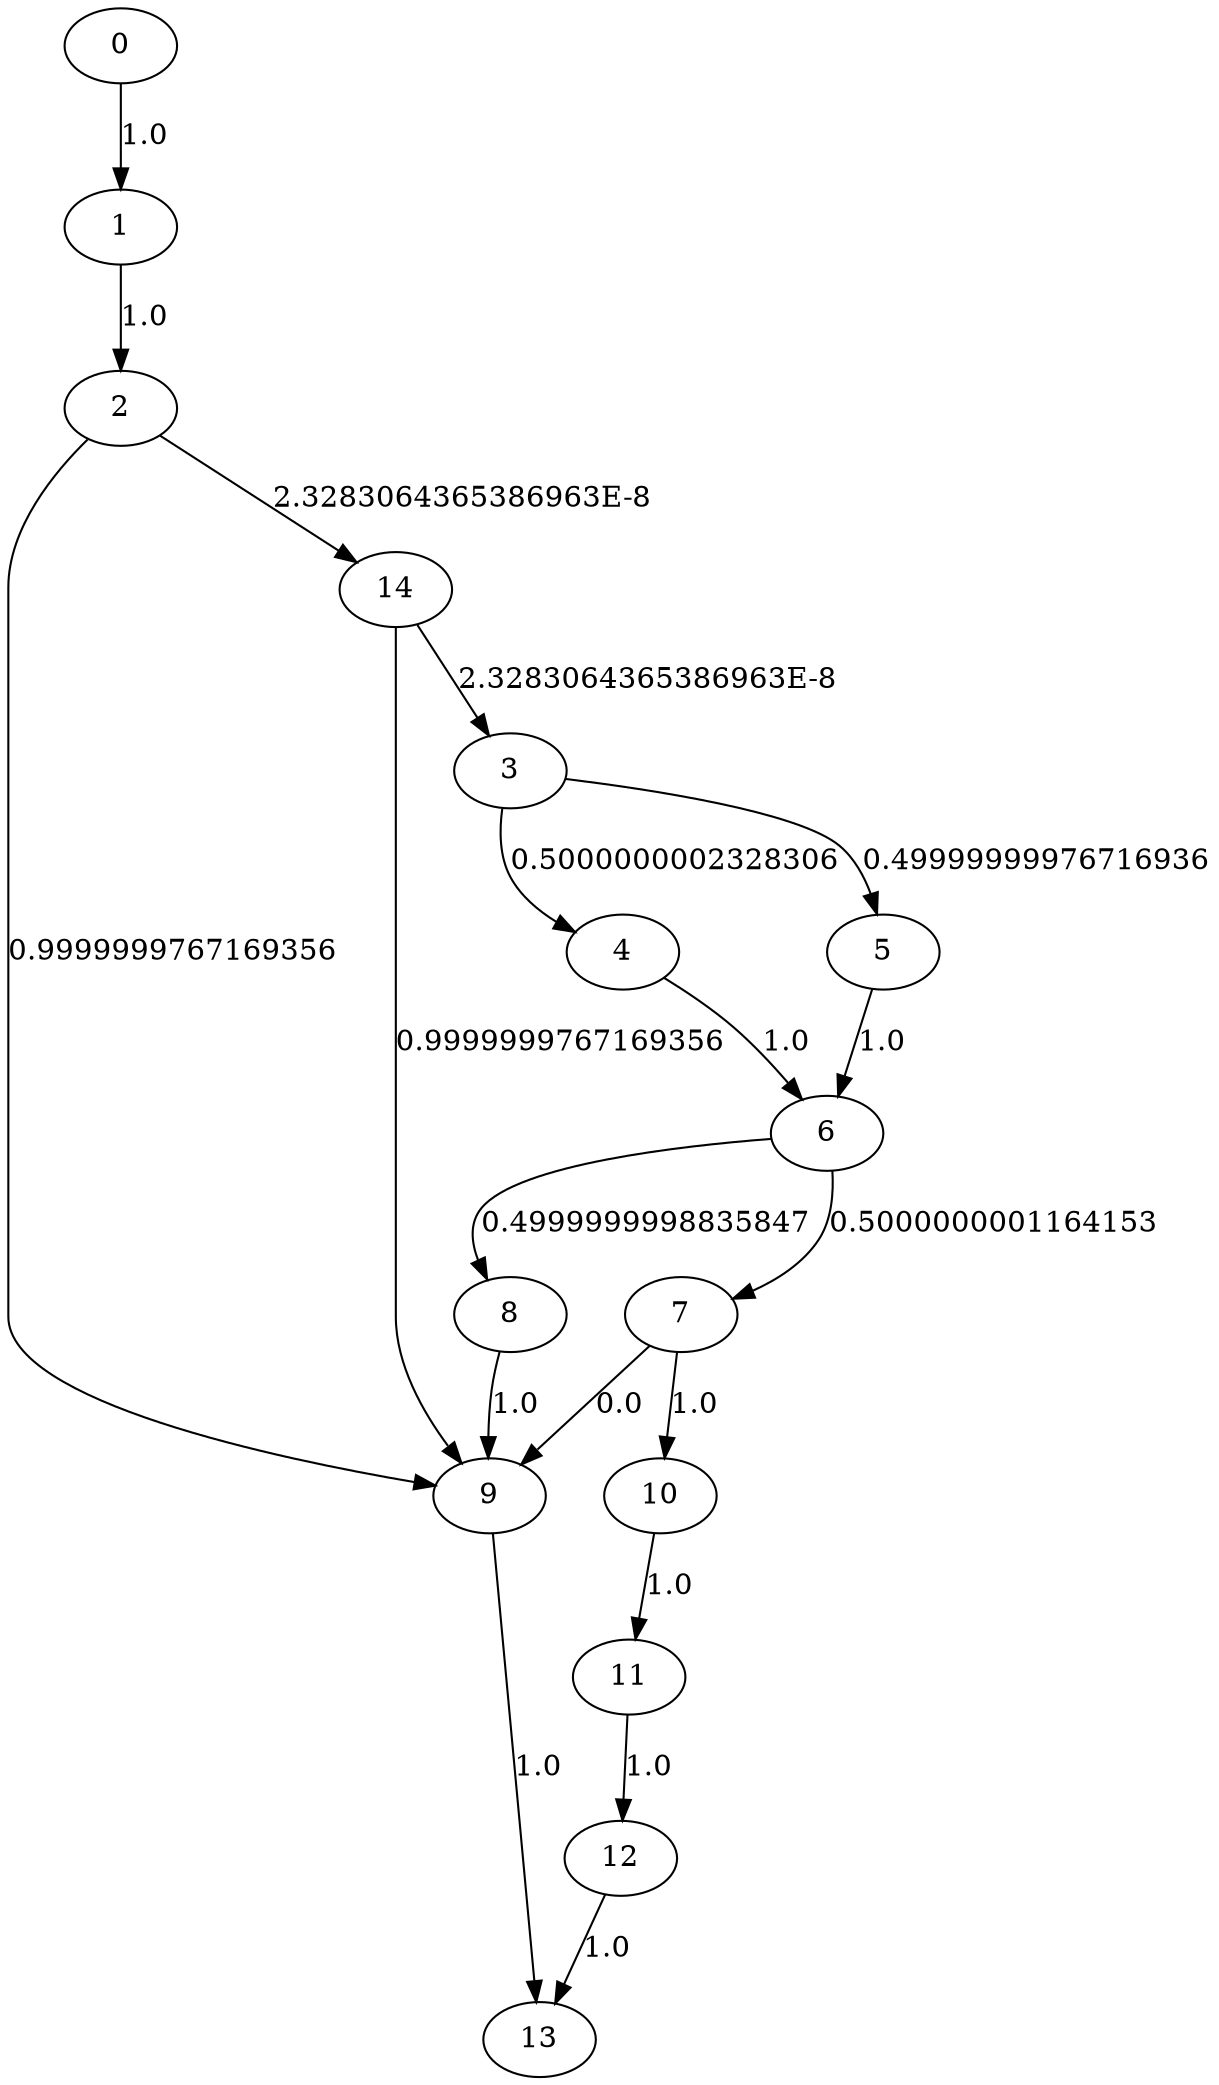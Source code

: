 digraph {
	0 -> 1[label= "1.0"];
	1 -> 2[label= "1.0"];
	3 -> 4[label= "0.5000000002328306"];
	3 -> 5[label= "0.49999999976716936"];
	5 -> 6[label= "1.0"];
	4 -> 6[label= "1.0"];
	6 -> 7[label= "0.5000000001164153"];
	6 -> 8[label= "0.4999999998835847"];
	8 -> 9[label= "1.0"];
	7 -> 9[label= "0.0"];
	7 -> 10[label= "1.0"];
	10 -> 11[label= "1.0"];
	11 -> 12[label= "1.0"];
	12 -> 13[label= "1.0"];
	9 -> 13[label= "1.0"];
	2 -> 9[label= "0.9999999767169356"];
	2 -> 14[label= "2.3283064365386963E-8"];
	14 -> 9[label= "0.9999999767169356"];
	14 -> 3[label= "2.3283064365386963E-8"];
}